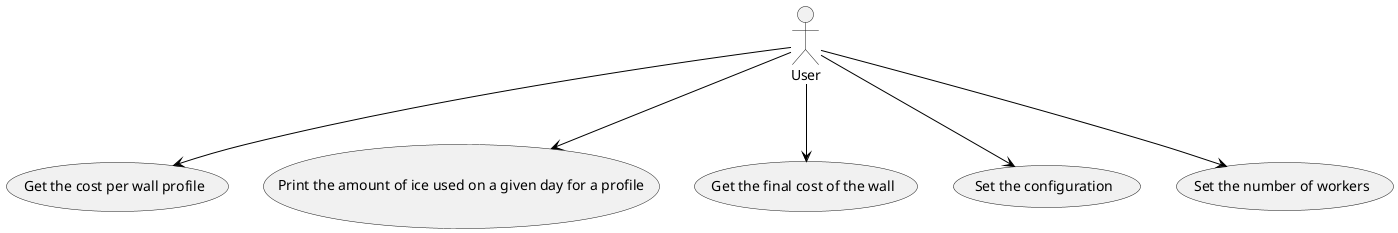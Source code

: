 @startuml

skinparam {
    PackageStyle Frame
    ArrowColor #000000
    BackgroundColor #ffffff
    BorderColor #b0b0b0
'    linetype polyline
'    linetype ortho
'    nodesep 50
'    ranksep 100
}


actor User

usecase "Get the cost per wall profile" as UC1
usecase "Print the amount of ice used on a given day for a profile" as UC2
usecase "Get the final cost of the wall" as UC3
usecase "Set the configuration" as UC4
usecase "Set the number of workers" as UC5

User --> UC1
User --> UC2
User --> UC3
User --> UC4
User --> UC5

@enduml
